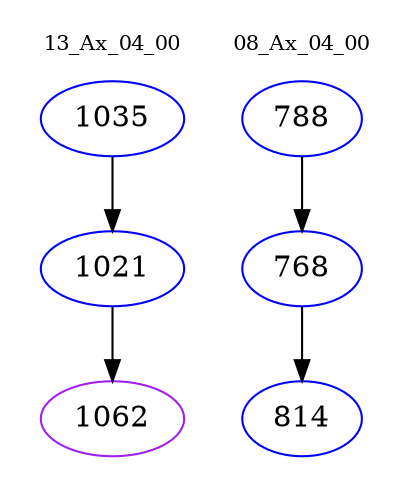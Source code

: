 digraph{
subgraph cluster_0 {
color = white
label = "13_Ax_04_00";
fontsize=10;
T0_1035 [label="1035", color="blue"]
T0_1035 -> T0_1021 [color="black"]
T0_1021 [label="1021", color="blue"]
T0_1021 -> T0_1062 [color="black"]
T0_1062 [label="1062", color="purple"]
}
subgraph cluster_1 {
color = white
label = "08_Ax_04_00";
fontsize=10;
T1_788 [label="788", color="blue"]
T1_788 -> T1_768 [color="black"]
T1_768 [label="768", color="blue"]
T1_768 -> T1_814 [color="black"]
T1_814 [label="814", color="blue"]
}
}
